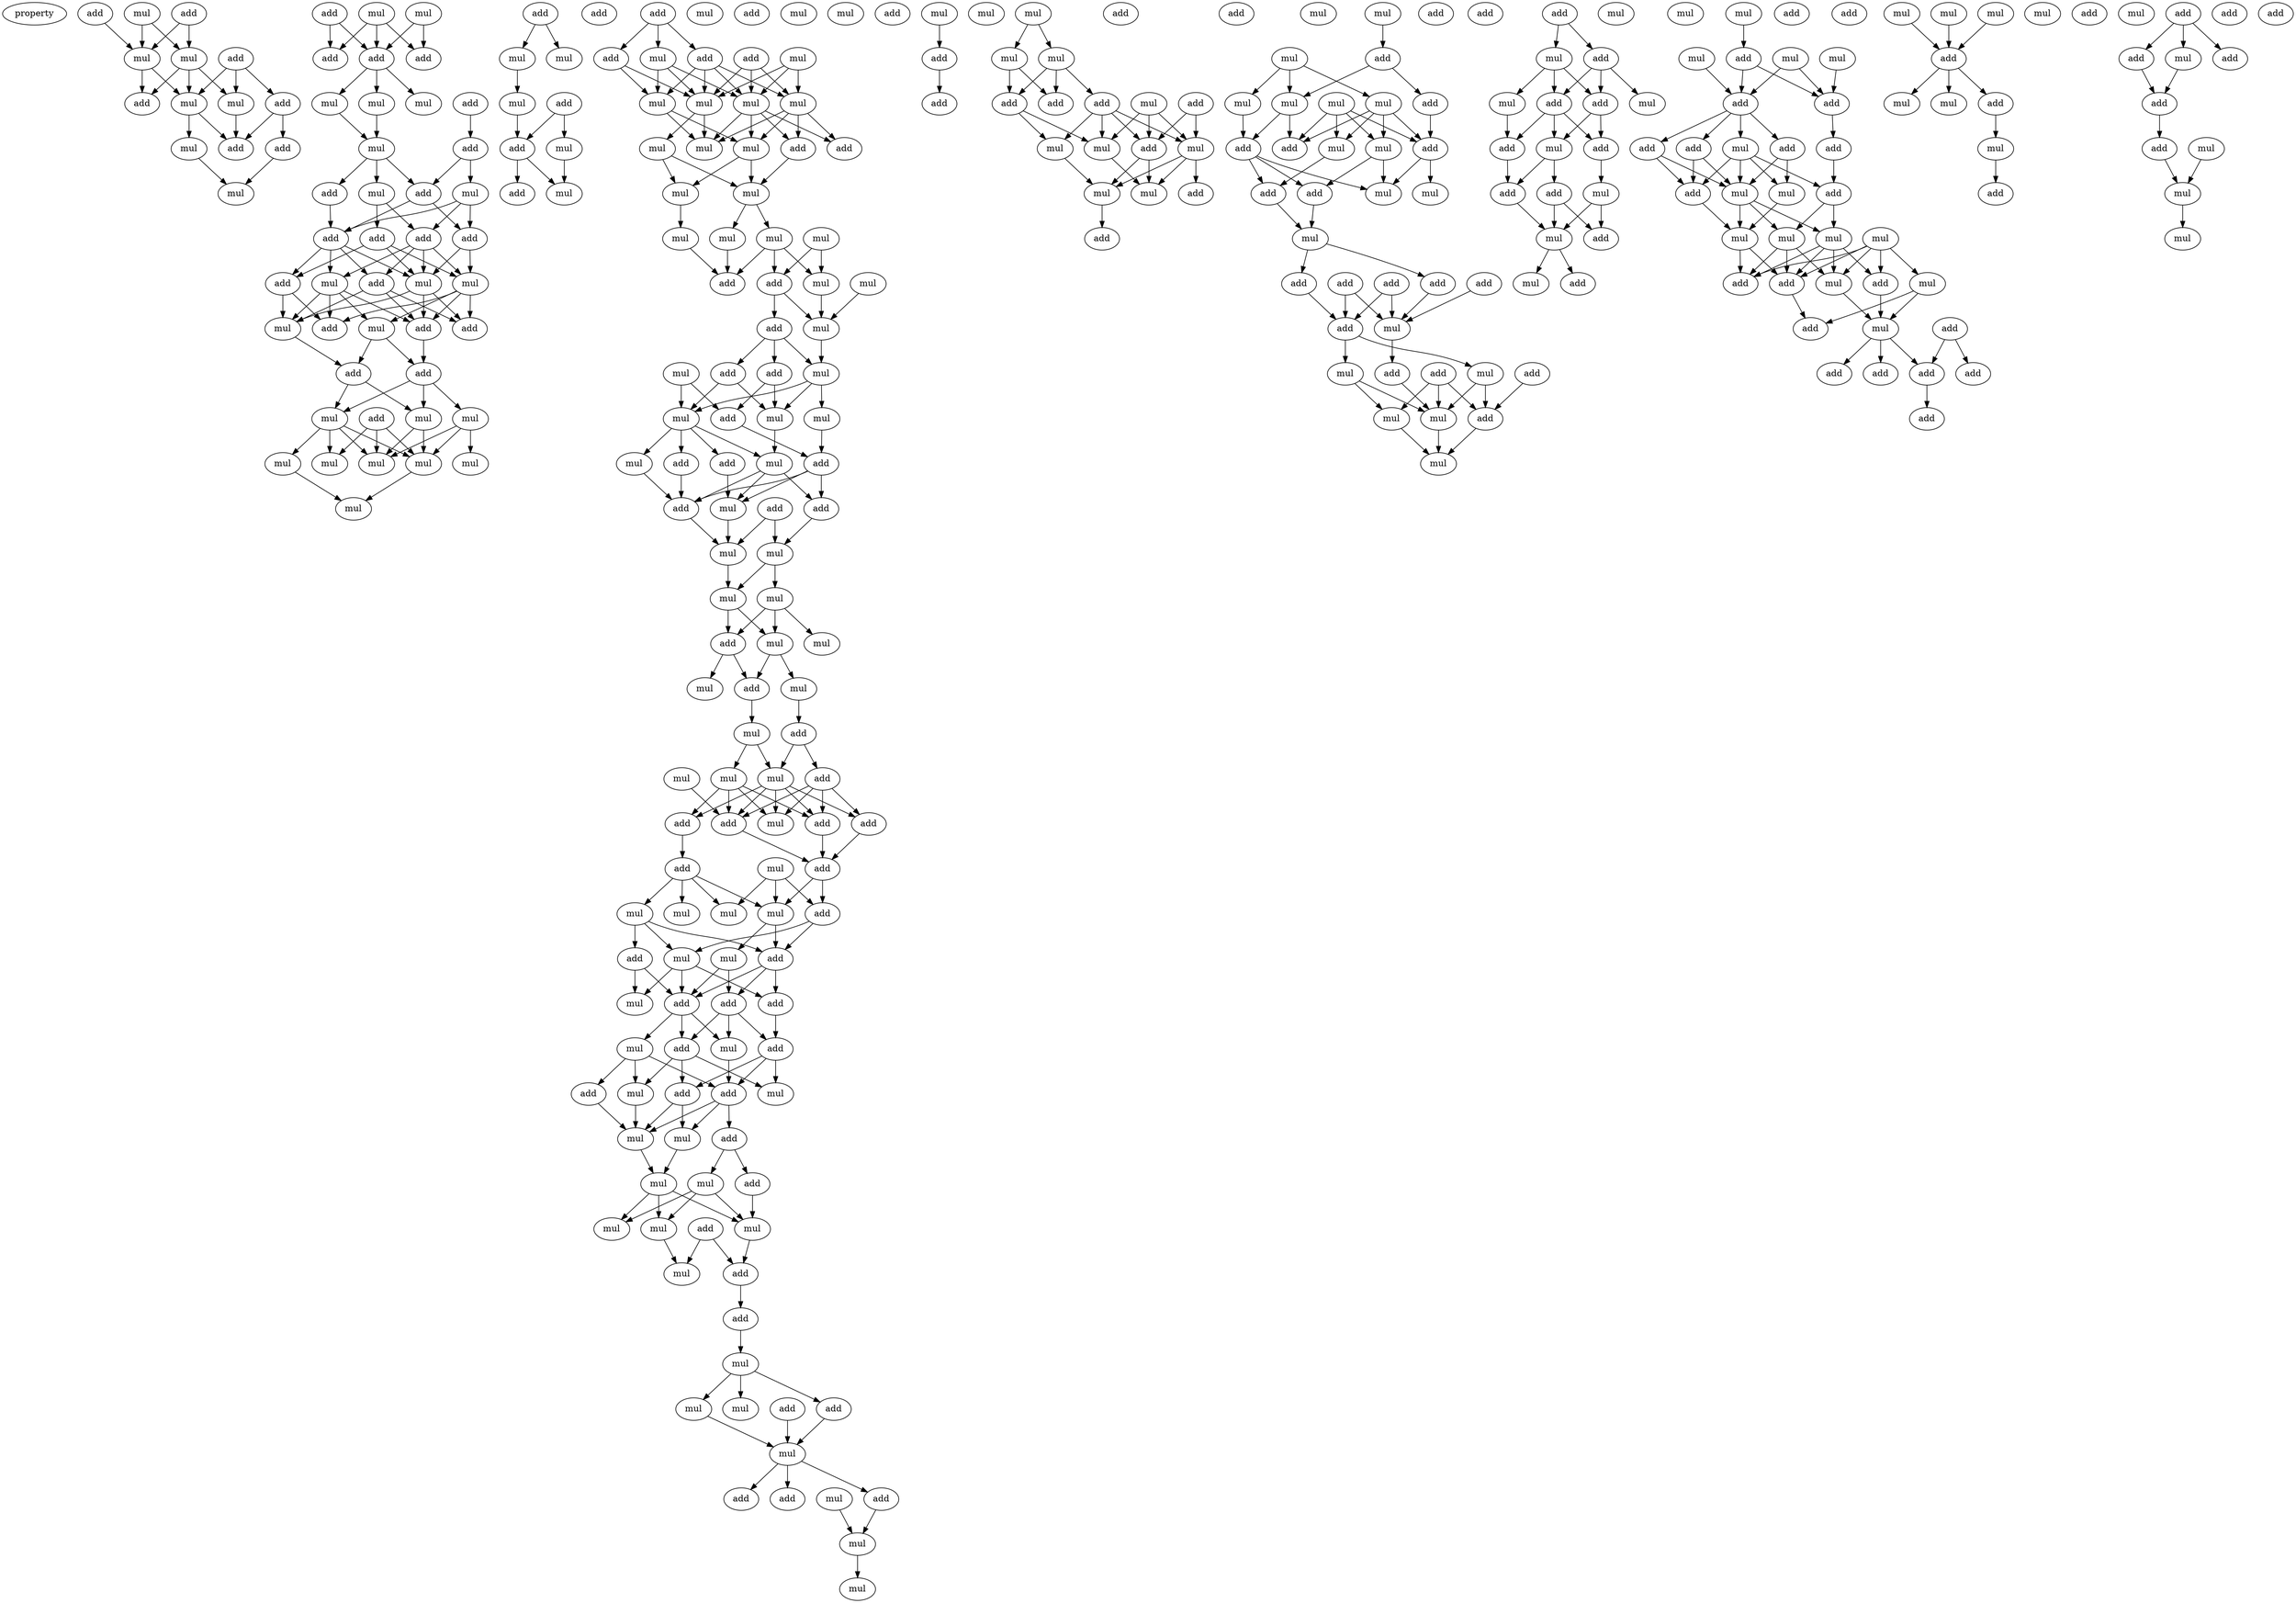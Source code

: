 digraph {
    node [fontcolor=black]
    property [mul=2,lf=1.0]
    0 [ label = add ];
    1 [ label = add ];
    2 [ label = mul ];
    3 [ label = mul ];
    4 [ label = mul ];
    5 [ label = add ];
    6 [ label = mul ];
    7 [ label = add ];
    8 [ label = add ];
    9 [ label = mul ];
    10 [ label = add ];
    11 [ label = add ];
    12 [ label = mul ];
    13 [ label = mul ];
    14 [ label = mul ];
    15 [ label = add ];
    16 [ label = mul ];
    17 [ label = add ];
    18 [ label = add ];
    19 [ label = add ];
    20 [ label = mul ];
    21 [ label = mul ];
    22 [ label = mul ];
    23 [ label = add ];
    24 [ label = add ];
    25 [ label = mul ];
    26 [ label = mul ];
    27 [ label = add ];
    28 [ label = mul ];
    29 [ label = add ];
    30 [ label = add ];
    31 [ label = add ];
    32 [ label = add ];
    33 [ label = add ];
    34 [ label = mul ];
    35 [ label = mul ];
    36 [ label = mul ];
    37 [ label = add ];
    38 [ label = add ];
    39 [ label = add ];
    40 [ label = mul ];
    41 [ label = mul ];
    42 [ label = add ];
    43 [ label = add ];
    44 [ label = add ];
    45 [ label = add ];
    46 [ label = mul ];
    47 [ label = mul ];
    48 [ label = add ];
    49 [ label = mul ];
    50 [ label = mul ];
    51 [ label = mul ];
    52 [ label = mul ];
    53 [ label = mul ];
    54 [ label = mul ];
    55 [ label = mul ];
    56 [ label = add ];
    57 [ label = mul ];
    58 [ label = mul ];
    59 [ label = mul ];
    60 [ label = add ];
    61 [ label = add ];
    62 [ label = add ];
    63 [ label = mul ];
    64 [ label = mul ];
    65 [ label = add ];
    66 [ label = add ];
    67 [ label = add ];
    68 [ label = mul ];
    69 [ label = mul ];
    70 [ label = add ];
    71 [ label = add ];
    72 [ label = mul ];
    73 [ label = mul ];
    74 [ label = mul ];
    75 [ label = mul ];
    76 [ label = add ];
    77 [ label = mul ];
    78 [ label = add ];
    79 [ label = mul ];
    80 [ label = mul ];
    81 [ label = mul ];
    82 [ label = mul ];
    83 [ label = mul ];
    84 [ label = mul ];
    85 [ label = mul ];
    86 [ label = mul ];
    87 [ label = mul ];
    88 [ label = add ];
    89 [ label = add ];
    90 [ label = mul ];
    91 [ label = mul ];
    92 [ label = add ];
    93 [ label = mul ];
    94 [ label = mul ];
    95 [ label = add ];
    96 [ label = add ];
    97 [ label = add ];
    98 [ label = mul ];
    99 [ label = mul ];
    100 [ label = mul ];
    101 [ label = add ];
    102 [ label = mul ];
    103 [ label = add ];
    104 [ label = add ];
    105 [ label = mul ];
    106 [ label = add ];
    107 [ label = mul ];
    108 [ label = add ];
    109 [ label = add ];
    110 [ label = mul ];
    111 [ label = mul ];
    112 [ label = mul ];
    113 [ label = mul ];
    114 [ label = mul ];
    115 [ label = mul ];
    116 [ label = add ];
    117 [ label = mul ];
    118 [ label = mul ];
    119 [ label = add ];
    120 [ label = mul ];
    121 [ label = add ];
    122 [ label = add ];
    123 [ label = mul ];
    124 [ label = mul ];
    125 [ label = mul ];
    126 [ label = add ];
    127 [ label = add ];
    128 [ label = add ];
    129 [ label = add ];
    130 [ label = mul ];
    131 [ label = mul ];
    132 [ label = add ];
    133 [ label = add ];
    134 [ label = mul ];
    135 [ label = mul ];
    136 [ label = mul ];
    137 [ label = add ];
    138 [ label = mul ];
    139 [ label = add ];
    140 [ label = mul ];
    141 [ label = mul ];
    142 [ label = add ];
    143 [ label = add ];
    144 [ label = add ];
    145 [ label = add ];
    146 [ label = mul ];
    147 [ label = mul ];
    148 [ label = add ];
    149 [ label = mul ];
    150 [ label = add ];
    151 [ label = add ];
    152 [ label = add ];
    153 [ label = mul ];
    154 [ label = add ];
    155 [ label = mul ];
    156 [ label = mul ];
    157 [ label = mul ];
    158 [ label = add ];
    159 [ label = mul ];
    160 [ label = mul ];
    161 [ label = add ];
    162 [ label = mul ];
    163 [ label = add ];
    164 [ label = mul ];
    165 [ label = add ];
    166 [ label = mul ];
    167 [ label = mul ];
    168 [ label = add ];
    169 [ label = mul ];
    170 [ label = mul ];
    171 [ label = add ];
    172 [ label = mul ];
    173 [ label = mul ];
    174 [ label = mul ];
    175 [ label = add ];
    176 [ label = mul ];
    177 [ label = add ];
    178 [ label = mul ];
    179 [ label = add ];
    180 [ label = mul ];
    181 [ label = add ];
    182 [ label = add ];
    183 [ label = mul ];
    184 [ label = mul ];
    185 [ label = add ];
    186 [ label = mul ];
    187 [ label = add ];
    188 [ label = mul ];
    189 [ label = add ];
    190 [ label = mul ];
    191 [ label = add ];
    192 [ label = mul ];
    193 [ label = mul ];
    194 [ label = add ];
    195 [ label = add ];
    196 [ label = add ];
    197 [ label = add ];
    198 [ label = mul ];
    199 [ label = add ];
    200 [ label = mul ];
    201 [ label = mul ];
    202 [ label = mul ];
    203 [ label = mul ];
    204 [ label = add ];
    205 [ label = mul ];
    206 [ label = add ];
    207 [ label = add ];
    208 [ label = mul ];
    209 [ label = mul ];
    210 [ label = add ];
    211 [ label = mul ];
    212 [ label = add ];
    213 [ label = mul ];
    214 [ label = mul ];
    215 [ label = add ];
    216 [ label = mul ];
    217 [ label = mul ];
    218 [ label = add ];
    219 [ label = mul ];
    220 [ label = add ];
    221 [ label = mul ];
    222 [ label = add ];
    223 [ label = mul ];
    224 [ label = mul ];
    225 [ label = add ];
    226 [ label = add ];
    227 [ label = mul ];
    228 [ label = add ];
    229 [ label = add ];
    230 [ label = add ];
    231 [ label = add ];
    232 [ label = add ];
    233 [ label = mul ];
    234 [ label = add ];
    235 [ label = mul ];
    236 [ label = add ];
    237 [ label = mul ];
    238 [ label = add ];
    239 [ label = add ];
    240 [ label = add ];
    241 [ label = mul ];
    242 [ label = add ];
    243 [ label = mul ];
    244 [ label = mul ];
    245 [ label = add ];
    246 [ label = add ];
    247 [ label = mul ];
    248 [ label = mul ];
    249 [ label = mul ];
    250 [ label = add ];
    251 [ label = mul ];
    252 [ label = add ];
    253 [ label = mul ];
    254 [ label = add ];
    255 [ label = add ];
    256 [ label = add ];
    257 [ label = mul ];
    258 [ label = add ];
    259 [ label = mul ];
    260 [ label = add ];
    261 [ label = mul ];
    262 [ label = add ];
    263 [ label = mul ];
    264 [ label = mul ];
    265 [ label = add ];
    266 [ label = add ];
    267 [ label = mul ];
    268 [ label = mul ];
    269 [ label = mul ];
    270 [ label = add ];
    271 [ label = add ];
    272 [ label = add ];
    273 [ label = add ];
    274 [ label = add ];
    275 [ label = mul ];
    276 [ label = add ];
    277 [ label = add ];
    278 [ label = add ];
    279 [ label = mul ];
    280 [ label = mul ];
    281 [ label = mul ];
    282 [ label = mul ];
    283 [ label = mul ];
    284 [ label = mul ];
    285 [ label = add ];
    286 [ label = add ];
    287 [ label = add ];
    288 [ label = mul ];
    289 [ label = mul ];
    290 [ label = add ];
    291 [ label = mul ];
    292 [ label = add ];
    293 [ label = add ];
    294 [ label = add ];
    295 [ label = add ];
    296 [ label = add ];
    297 [ label = add ];
    298 [ label = add ];
    299 [ label = mul ];
    300 [ label = mul ];
    301 [ label = mul ];
    302 [ label = mul ];
    303 [ label = add ];
    304 [ label = add ];
    305 [ label = mul ];
    306 [ label = mul ];
    307 [ label = mul ];
    308 [ label = add ];
    309 [ label = mul ];
    310 [ label = add ];
    311 [ label = add ];
    312 [ label = add ];
    313 [ label = mul ];
    314 [ label = add ];
    315 [ label = add ];
    316 [ label = add ];
    317 [ label = mul ];
    318 [ label = add ];
    319 [ label = mul ];
    320 [ label = add ];
    321 [ label = mul ];
    0 -> 4 [ name = 0 ];
    1 -> 3 [ name = 1 ];
    1 -> 4 [ name = 2 ];
    2 -> 3 [ name = 3 ];
    2 -> 4 [ name = 4 ];
    3 -> 6 [ name = 5 ];
    3 -> 8 [ name = 6 ];
    3 -> 9 [ name = 7 ];
    4 -> 8 [ name = 8 ];
    4 -> 9 [ name = 9 ];
    5 -> 6 [ name = 10 ];
    5 -> 7 [ name = 11 ];
    5 -> 9 [ name = 12 ];
    6 -> 11 [ name = 13 ];
    7 -> 10 [ name = 14 ];
    7 -> 11 [ name = 15 ];
    9 -> 11 [ name = 16 ];
    9 -> 12 [ name = 17 ];
    10 -> 13 [ name = 18 ];
    12 -> 13 [ name = 19 ];
    14 -> 17 [ name = 20 ];
    14 -> 18 [ name = 21 ];
    15 -> 17 [ name = 22 ];
    15 -> 19 [ name = 23 ];
    16 -> 17 [ name = 24 ];
    16 -> 18 [ name = 25 ];
    16 -> 19 [ name = 26 ];
    17 -> 20 [ name = 27 ];
    17 -> 21 [ name = 28 ];
    17 -> 22 [ name = 29 ];
    20 -> 25 [ name = 30 ];
    21 -> 25 [ name = 31 ];
    23 -> 24 [ name = 32 ];
    24 -> 27 [ name = 33 ];
    24 -> 28 [ name = 34 ];
    25 -> 26 [ name = 35 ];
    25 -> 27 [ name = 36 ];
    25 -> 29 [ name = 37 ];
    26 -> 30 [ name = 38 ];
    26 -> 33 [ name = 39 ];
    27 -> 31 [ name = 40 ];
    27 -> 32 [ name = 41 ];
    28 -> 31 [ name = 42 ];
    28 -> 32 [ name = 43 ];
    28 -> 33 [ name = 44 ];
    29 -> 32 [ name = 45 ];
    30 -> 34 [ name = 46 ];
    30 -> 35 [ name = 47 ];
    30 -> 38 [ name = 48 ];
    31 -> 34 [ name = 49 ];
    31 -> 35 [ name = 50 ];
    32 -> 35 [ name = 51 ];
    32 -> 36 [ name = 52 ];
    32 -> 37 [ name = 53 ];
    32 -> 38 [ name = 54 ];
    33 -> 34 [ name = 55 ];
    33 -> 35 [ name = 56 ];
    33 -> 36 [ name = 57 ];
    33 -> 37 [ name = 58 ];
    34 -> 39 [ name = 59 ];
    34 -> 41 [ name = 60 ];
    34 -> 42 [ name = 61 ];
    34 -> 43 [ name = 62 ];
    35 -> 39 [ name = 63 ];
    35 -> 40 [ name = 64 ];
    35 -> 42 [ name = 65 ];
    36 -> 40 [ name = 66 ];
    36 -> 41 [ name = 67 ];
    36 -> 42 [ name = 68 ];
    36 -> 43 [ name = 69 ];
    37 -> 39 [ name = 70 ];
    37 -> 40 [ name = 71 ];
    37 -> 42 [ name = 72 ];
    38 -> 40 [ name = 73 ];
    38 -> 43 [ name = 74 ];
    40 -> 44 [ name = 75 ];
    41 -> 44 [ name = 76 ];
    41 -> 45 [ name = 77 ];
    42 -> 45 [ name = 78 ];
    44 -> 47 [ name = 79 ];
    44 -> 49 [ name = 80 ];
    45 -> 46 [ name = 81 ];
    45 -> 47 [ name = 82 ];
    45 -> 49 [ name = 83 ];
    46 -> 50 [ name = 84 ];
    46 -> 51 [ name = 85 ];
    46 -> 53 [ name = 86 ];
    47 -> 50 [ name = 87 ];
    47 -> 51 [ name = 88 ];
    48 -> 50 [ name = 89 ];
    48 -> 51 [ name = 90 ];
    48 -> 54 [ name = 91 ];
    49 -> 50 [ name = 92 ];
    49 -> 51 [ name = 93 ];
    49 -> 52 [ name = 94 ];
    49 -> 54 [ name = 95 ];
    50 -> 55 [ name = 96 ];
    52 -> 55 [ name = 97 ];
    56 -> 57 [ name = 98 ];
    56 -> 58 [ name = 99 ];
    57 -> 59 [ name = 100 ];
    59 -> 62 [ name = 101 ];
    60 -> 62 [ name = 102 ];
    60 -> 63 [ name = 103 ];
    62 -> 64 [ name = 104 ];
    62 -> 65 [ name = 105 ];
    63 -> 64 [ name = 106 ];
    66 -> 69 [ name = 107 ];
    66 -> 70 [ name = 108 ];
    66 -> 71 [ name = 109 ];
    67 -> 73 [ name = 110 ];
    67 -> 74 [ name = 111 ];
    67 -> 75 [ name = 112 ];
    68 -> 73 [ name = 113 ];
    68 -> 74 [ name = 114 ];
    68 -> 75 [ name = 115 ];
    69 -> 72 [ name = 116 ];
    69 -> 73 [ name = 117 ];
    69 -> 74 [ name = 118 ];
    70 -> 72 [ name = 119 ];
    70 -> 74 [ name = 120 ];
    71 -> 72 [ name = 121 ];
    71 -> 73 [ name = 122 ];
    71 -> 74 [ name = 123 ];
    71 -> 75 [ name = 124 ];
    72 -> 79 [ name = 125 ];
    72 -> 80 [ name = 126 ];
    73 -> 76 [ name = 127 ];
    73 -> 78 [ name = 128 ];
    73 -> 79 [ name = 129 ];
    73 -> 80 [ name = 130 ];
    74 -> 77 [ name = 131 ];
    74 -> 80 [ name = 132 ];
    75 -> 76 [ name = 133 ];
    75 -> 78 [ name = 134 ];
    75 -> 79 [ name = 135 ];
    75 -> 80 [ name = 136 ];
    77 -> 81 [ name = 137 ];
    77 -> 82 [ name = 138 ];
    78 -> 81 [ name = 139 ];
    79 -> 81 [ name = 140 ];
    79 -> 82 [ name = 141 ];
    81 -> 84 [ name = 142 ];
    81 -> 86 [ name = 143 ];
    82 -> 83 [ name = 144 ];
    83 -> 89 [ name = 145 ];
    84 -> 89 [ name = 146 ];
    85 -> 87 [ name = 147 ];
    85 -> 88 [ name = 148 ];
    86 -> 87 [ name = 149 ];
    86 -> 88 [ name = 150 ];
    86 -> 89 [ name = 151 ];
    87 -> 91 [ name = 152 ];
    88 -> 91 [ name = 153 ];
    88 -> 92 [ name = 154 ];
    90 -> 91 [ name = 155 ];
    91 -> 94 [ name = 156 ];
    92 -> 94 [ name = 157 ];
    92 -> 95 [ name = 158 ];
    92 -> 96 [ name = 159 ];
    93 -> 97 [ name = 160 ];
    93 -> 100 [ name = 161 ];
    94 -> 98 [ name = 162 ];
    94 -> 99 [ name = 163 ];
    94 -> 100 [ name = 164 ];
    95 -> 98 [ name = 165 ];
    95 -> 100 [ name = 166 ];
    96 -> 97 [ name = 167 ];
    96 -> 98 [ name = 168 ];
    97 -> 101 [ name = 169 ];
    98 -> 102 [ name = 170 ];
    99 -> 101 [ name = 171 ];
    100 -> 102 [ name = 172 ];
    100 -> 103 [ name = 173 ];
    100 -> 104 [ name = 174 ];
    100 -> 105 [ name = 175 ];
    101 -> 106 [ name = 176 ];
    101 -> 107 [ name = 177 ];
    101 -> 108 [ name = 178 ];
    102 -> 106 [ name = 179 ];
    102 -> 107 [ name = 180 ];
    102 -> 108 [ name = 181 ];
    103 -> 107 [ name = 182 ];
    104 -> 106 [ name = 183 ];
    105 -> 106 [ name = 184 ];
    106 -> 111 [ name = 185 ];
    107 -> 111 [ name = 186 ];
    108 -> 110 [ name = 187 ];
    109 -> 110 [ name = 188 ];
    109 -> 111 [ name = 189 ];
    110 -> 112 [ name = 190 ];
    110 -> 113 [ name = 191 ];
    111 -> 112 [ name = 192 ];
    112 -> 114 [ name = 193 ];
    112 -> 116 [ name = 194 ];
    113 -> 114 [ name = 195 ];
    113 -> 115 [ name = 196 ];
    113 -> 116 [ name = 197 ];
    114 -> 117 [ name = 198 ];
    114 -> 119 [ name = 199 ];
    116 -> 118 [ name = 200 ];
    116 -> 119 [ name = 201 ];
    117 -> 121 [ name = 202 ];
    119 -> 120 [ name = 203 ];
    120 -> 123 [ name = 204 ];
    120 -> 124 [ name = 205 ];
    121 -> 122 [ name = 206 ];
    121 -> 124 [ name = 207 ];
    122 -> 126 [ name = 208 ];
    122 -> 127 [ name = 209 ];
    122 -> 129 [ name = 210 ];
    122 -> 130 [ name = 211 ];
    123 -> 127 [ name = 212 ];
    123 -> 128 [ name = 213 ];
    123 -> 129 [ name = 214 ];
    123 -> 130 [ name = 215 ];
    124 -> 126 [ name = 216 ];
    124 -> 127 [ name = 217 ];
    124 -> 128 [ name = 218 ];
    124 -> 129 [ name = 219 ];
    124 -> 130 [ name = 220 ];
    125 -> 127 [ name = 221 ];
    126 -> 133 [ name = 222 ];
    127 -> 133 [ name = 223 ];
    128 -> 132 [ name = 224 ];
    129 -> 133 [ name = 225 ];
    131 -> 135 [ name = 226 ];
    131 -> 136 [ name = 227 ];
    131 -> 137 [ name = 228 ];
    132 -> 134 [ name = 229 ];
    132 -> 135 [ name = 230 ];
    132 -> 136 [ name = 231 ];
    132 -> 138 [ name = 232 ];
    133 -> 135 [ name = 233 ];
    133 -> 137 [ name = 234 ];
    134 -> 139 [ name = 235 ];
    134 -> 140 [ name = 236 ];
    134 -> 142 [ name = 237 ];
    135 -> 141 [ name = 238 ];
    135 -> 142 [ name = 239 ];
    137 -> 140 [ name = 240 ];
    137 -> 142 [ name = 241 ];
    139 -> 143 [ name = 242 ];
    139 -> 146 [ name = 243 ];
    140 -> 143 [ name = 244 ];
    140 -> 145 [ name = 245 ];
    140 -> 146 [ name = 246 ];
    141 -> 143 [ name = 247 ];
    141 -> 144 [ name = 248 ];
    142 -> 143 [ name = 249 ];
    142 -> 144 [ name = 250 ];
    142 -> 145 [ name = 251 ];
    143 -> 147 [ name = 252 ];
    143 -> 148 [ name = 253 ];
    143 -> 149 [ name = 254 ];
    144 -> 147 [ name = 255 ];
    144 -> 148 [ name = 256 ];
    144 -> 150 [ name = 257 ];
    145 -> 150 [ name = 258 ];
    147 -> 151 [ name = 259 ];
    148 -> 153 [ name = 260 ];
    148 -> 154 [ name = 261 ];
    148 -> 155 [ name = 262 ];
    149 -> 151 [ name = 263 ];
    149 -> 152 [ name = 264 ];
    149 -> 155 [ name = 265 ];
    150 -> 151 [ name = 266 ];
    150 -> 153 [ name = 267 ];
    150 -> 154 [ name = 268 ];
    151 -> 156 [ name = 269 ];
    151 -> 157 [ name = 270 ];
    151 -> 158 [ name = 271 ];
    152 -> 156 [ name = 272 ];
    154 -> 156 [ name = 273 ];
    154 -> 157 [ name = 274 ];
    155 -> 156 [ name = 275 ];
    156 -> 160 [ name = 276 ];
    157 -> 160 [ name = 277 ];
    158 -> 161 [ name = 278 ];
    158 -> 162 [ name = 279 ];
    160 -> 164 [ name = 280 ];
    160 -> 166 [ name = 281 ];
    160 -> 167 [ name = 282 ];
    161 -> 166 [ name = 283 ];
    162 -> 164 [ name = 284 ];
    162 -> 166 [ name = 285 ];
    162 -> 167 [ name = 286 ];
    163 -> 168 [ name = 287 ];
    163 -> 169 [ name = 288 ];
    164 -> 169 [ name = 289 ];
    166 -> 168 [ name = 290 ];
    168 -> 171 [ name = 291 ];
    171 -> 172 [ name = 292 ];
    172 -> 174 [ name = 293 ];
    172 -> 176 [ name = 294 ];
    172 -> 177 [ name = 295 ];
    175 -> 178 [ name = 296 ];
    176 -> 178 [ name = 297 ];
    177 -> 178 [ name = 298 ];
    178 -> 179 [ name = 299 ];
    178 -> 181 [ name = 300 ];
    178 -> 182 [ name = 301 ];
    180 -> 183 [ name = 302 ];
    182 -> 183 [ name = 303 ];
    183 -> 184 [ name = 304 ];
    186 -> 187 [ name = 305 ];
    187 -> 189 [ name = 306 ];
    190 -> 192 [ name = 307 ];
    190 -> 193 [ name = 308 ];
    192 -> 194 [ name = 309 ];
    192 -> 195 [ name = 310 ];
    193 -> 194 [ name = 311 ];
    193 -> 195 [ name = 312 ];
    193 -> 197 [ name = 313 ];
    195 -> 200 [ name = 314 ];
    195 -> 202 [ name = 315 ];
    196 -> 199 [ name = 316 ];
    196 -> 201 [ name = 317 ];
    197 -> 199 [ name = 318 ];
    197 -> 200 [ name = 319 ];
    197 -> 201 [ name = 320 ];
    197 -> 202 [ name = 321 ];
    198 -> 199 [ name = 322 ];
    198 -> 200 [ name = 323 ];
    198 -> 201 [ name = 324 ];
    199 -> 203 [ name = 325 ];
    199 -> 205 [ name = 326 ];
    200 -> 205 [ name = 327 ];
    201 -> 203 [ name = 328 ];
    201 -> 204 [ name = 329 ];
    201 -> 205 [ name = 330 ];
    202 -> 203 [ name = 331 ];
    203 -> 206 [ name = 332 ];
    209 -> 210 [ name = 333 ];
    210 -> 213 [ name = 334 ];
    210 -> 215 [ name = 335 ];
    211 -> 213 [ name = 336 ];
    211 -> 214 [ name = 337 ];
    211 -> 217 [ name = 338 ];
    213 -> 218 [ name = 339 ];
    213 -> 220 [ name = 340 ];
    214 -> 218 [ name = 341 ];
    215 -> 222 [ name = 342 ];
    216 -> 219 [ name = 343 ];
    216 -> 220 [ name = 344 ];
    216 -> 221 [ name = 345 ];
    216 -> 222 [ name = 346 ];
    217 -> 219 [ name = 347 ];
    217 -> 220 [ name = 348 ];
    217 -> 221 [ name = 349 ];
    217 -> 222 [ name = 350 ];
    218 -> 223 [ name = 351 ];
    218 -> 225 [ name = 352 ];
    218 -> 226 [ name = 353 ];
    219 -> 223 [ name = 354 ];
    219 -> 226 [ name = 355 ];
    221 -> 225 [ name = 356 ];
    222 -> 223 [ name = 357 ];
    222 -> 224 [ name = 358 ];
    225 -> 227 [ name = 359 ];
    226 -> 227 [ name = 360 ];
    227 -> 230 [ name = 361 ];
    227 -> 231 [ name = 362 ];
    228 -> 233 [ name = 363 ];
    228 -> 234 [ name = 364 ];
    229 -> 233 [ name = 365 ];
    229 -> 234 [ name = 366 ];
    230 -> 233 [ name = 367 ];
    231 -> 234 [ name = 368 ];
    232 -> 233 [ name = 369 ];
    233 -> 236 [ name = 370 ];
    234 -> 235 [ name = 371 ];
    234 -> 237 [ name = 372 ];
    235 -> 240 [ name = 373 ];
    235 -> 243 [ name = 374 ];
    236 -> 243 [ name = 375 ];
    237 -> 241 [ name = 376 ];
    237 -> 243 [ name = 377 ];
    238 -> 240 [ name = 378 ];
    238 -> 241 [ name = 379 ];
    238 -> 243 [ name = 380 ];
    239 -> 240 [ name = 381 ];
    240 -> 244 [ name = 382 ];
    241 -> 244 [ name = 383 ];
    243 -> 244 [ name = 384 ];
    245 -> 246 [ name = 385 ];
    245 -> 247 [ name = 386 ];
    246 -> 250 [ name = 387 ];
    246 -> 251 [ name = 388 ];
    246 -> 252 [ name = 389 ];
    247 -> 248 [ name = 390 ];
    247 -> 250 [ name = 391 ];
    247 -> 252 [ name = 392 ];
    248 -> 255 [ name = 393 ];
    250 -> 253 [ name = 394 ];
    250 -> 254 [ name = 395 ];
    250 -> 255 [ name = 396 ];
    252 -> 253 [ name = 397 ];
    252 -> 254 [ name = 398 ];
    253 -> 256 [ name = 399 ];
    253 -> 258 [ name = 400 ];
    254 -> 257 [ name = 401 ];
    255 -> 256 [ name = 402 ];
    256 -> 259 [ name = 403 ];
    257 -> 259 [ name = 404 ];
    257 -> 260 [ name = 405 ];
    258 -> 259 [ name = 406 ];
    258 -> 260 [ name = 407 ];
    259 -> 261 [ name = 408 ];
    259 -> 262 [ name = 409 ];
    264 -> 266 [ name = 410 ];
    266 -> 270 [ name = 411 ];
    266 -> 271 [ name = 412 ];
    267 -> 270 [ name = 413 ];
    267 -> 271 [ name = 414 ];
    268 -> 271 [ name = 415 ];
    269 -> 270 [ name = 416 ];
    270 -> 272 [ name = 417 ];
    270 -> 273 [ name = 418 ];
    270 -> 275 [ name = 419 ];
    270 -> 276 [ name = 420 ];
    271 -> 274 [ name = 421 ];
    272 -> 279 [ name = 422 ];
    272 -> 280 [ name = 423 ];
    273 -> 278 [ name = 424 ];
    273 -> 280 [ name = 425 ];
    274 -> 277 [ name = 426 ];
    275 -> 277 [ name = 427 ];
    275 -> 278 [ name = 428 ];
    275 -> 279 [ name = 429 ];
    275 -> 280 [ name = 430 ];
    276 -> 278 [ name = 431 ];
    276 -> 280 [ name = 432 ];
    277 -> 283 [ name = 433 ];
    277 -> 284 [ name = 434 ];
    278 -> 282 [ name = 435 ];
    279 -> 282 [ name = 436 ];
    280 -> 282 [ name = 437 ];
    280 -> 283 [ name = 438 ];
    280 -> 284 [ name = 439 ];
    281 -> 285 [ name = 440 ];
    281 -> 286 [ name = 441 ];
    281 -> 287 [ name = 442 ];
    281 -> 288 [ name = 443 ];
    281 -> 289 [ name = 444 ];
    282 -> 286 [ name = 445 ];
    282 -> 287 [ name = 446 ];
    283 -> 285 [ name = 447 ];
    283 -> 286 [ name = 448 ];
    283 -> 287 [ name = 449 ];
    283 -> 288 [ name = 450 ];
    284 -> 286 [ name = 451 ];
    284 -> 287 [ name = 452 ];
    284 -> 288 [ name = 453 ];
    285 -> 291 [ name = 454 ];
    286 -> 290 [ name = 455 ];
    288 -> 291 [ name = 456 ];
    289 -> 290 [ name = 457 ];
    289 -> 291 [ name = 458 ];
    291 -> 293 [ name = 459 ];
    291 -> 295 [ name = 460 ];
    291 -> 296 [ name = 461 ];
    292 -> 295 [ name = 462 ];
    292 -> 297 [ name = 463 ];
    295 -> 298 [ name = 464 ];
    299 -> 304 [ name = 465 ];
    300 -> 304 [ name = 466 ];
    302 -> 304 [ name = 467 ];
    304 -> 305 [ name = 468 ];
    304 -> 306 [ name = 469 ];
    304 -> 308 [ name = 470 ];
    308 -> 309 [ name = 471 ];
    309 -> 310 [ name = 472 ];
    311 -> 312 [ name = 473 ];
    311 -> 313 [ name = 474 ];
    311 -> 314 [ name = 475 ];
    312 -> 315 [ name = 476 ];
    313 -> 315 [ name = 477 ];
    315 -> 318 [ name = 478 ];
    317 -> 319 [ name = 479 ];
    318 -> 319 [ name = 480 ];
    319 -> 321 [ name = 481 ];
}
